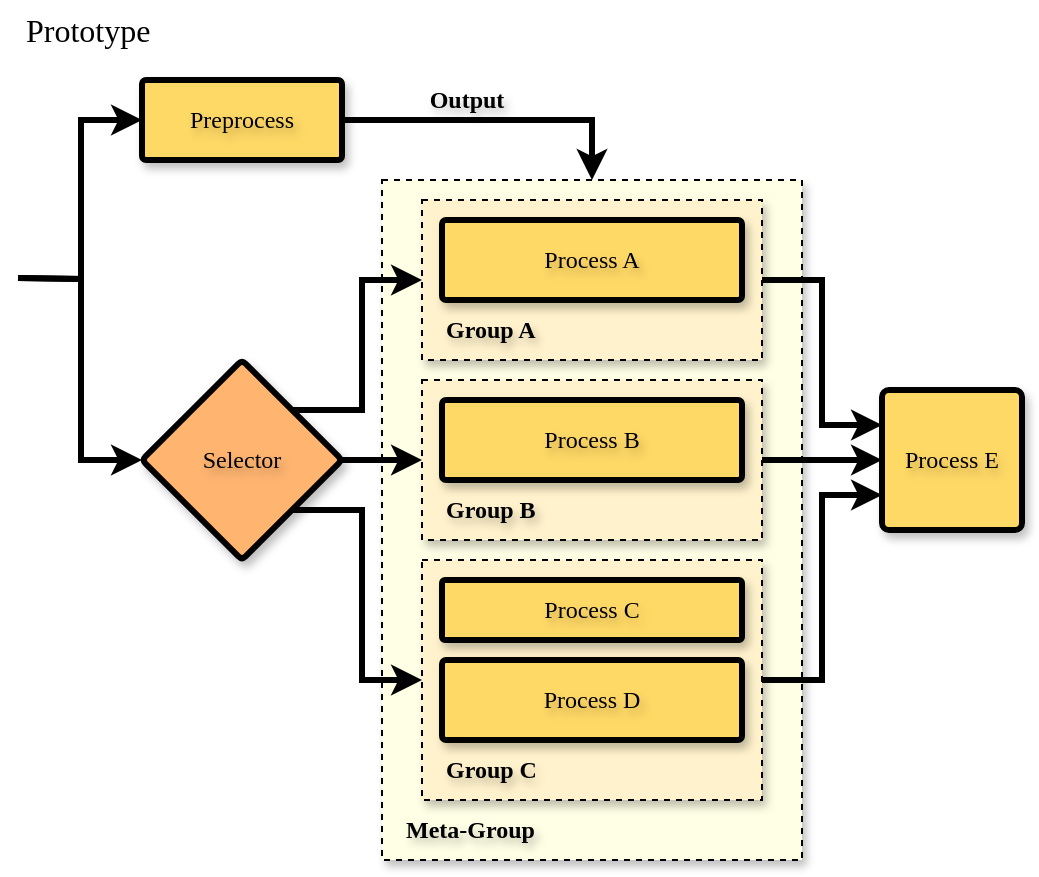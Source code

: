 <mxfile version="24.8.6">
  <diagram name="Page-1" id="NN9XoPNAxffE6Q33eM00">
    <mxGraphModel dx="549" dy="1873" grid="1" gridSize="10" guides="1" tooltips="1" connect="1" arrows="1" fold="1" page="1" pageScale="1" pageWidth="850" pageHeight="1100" math="0" shadow="0">
      <root>
        <mxCell id="0" />
        <mxCell id="1" parent="0" />
        <mxCell id="XFGla8eEuhmk0AoCdOkX-1" value="" style="rounded=0;whiteSpace=wrap;html=1;dashed=1;strokeWidth=1;fillColor=#FFFFE6;shadow=1;textShadow=0;" vertex="1" parent="1">
          <mxGeometry x="1062" y="130" width="210" height="340" as="geometry" />
        </mxCell>
        <mxCell id="XFGla8eEuhmk0AoCdOkX-2" style="edgeStyle=orthogonalEdgeStyle;shape=connector;rounded=0;hachureGap=4;orthogonalLoop=1;jettySize=auto;html=1;exitX=1;exitY=0.5;exitDx=0;exitDy=0;entryX=0;entryY=0.25;entryDx=0;entryDy=0;strokeColor=default;strokeWidth=3;align=center;verticalAlign=middle;fontFamily=Architects Daughter;fontSource=https%3A%2F%2Ffonts.googleapis.com%2Fcss%3Ffamily%3DArchitects%2BDaughter;fontSize=11;fontColor=default;labelBackgroundColor=default;endArrow=classic;" edge="1" parent="1" source="XFGla8eEuhmk0AoCdOkX-3" target="XFGla8eEuhmk0AoCdOkX-12">
          <mxGeometry relative="1" as="geometry" />
        </mxCell>
        <mxCell id="XFGla8eEuhmk0AoCdOkX-3" value="" style="rounded=0;whiteSpace=wrap;html=1;dashed=1;strokeWidth=1;fillColor=#FFF2CC;shadow=1;textShadow=0;" vertex="1" parent="1">
          <mxGeometry x="1082" y="140" width="170" height="80" as="geometry" />
        </mxCell>
        <mxCell id="XFGla8eEuhmk0AoCdOkX-4" value="&lt;font data-font-src=&quot;https://fonts.googleapis.com/css?family=Barlow&quot; face=&quot;Barlow&quot;&gt;Group A&lt;/font&gt;" style="text;html=1;align=left;verticalAlign=middle;whiteSpace=wrap;rounded=0;fontStyle=1;shadow=0;textShadow=1;" vertex="1" parent="1">
          <mxGeometry x="1092" y="190" width="90" height="30" as="geometry" />
        </mxCell>
        <mxCell id="XFGla8eEuhmk0AoCdOkX-5" style="edgeStyle=orthogonalEdgeStyle;shape=connector;rounded=0;hachureGap=4;orthogonalLoop=1;jettySize=auto;html=1;exitX=1;exitY=0.5;exitDx=0;exitDy=0;strokeColor=default;strokeWidth=3;align=center;verticalAlign=middle;fontFamily=Architects Daughter;fontSource=https%3A%2F%2Ffonts.googleapis.com%2Fcss%3Ffamily%3DArchitects%2BDaughter;fontSize=11;fontColor=default;labelBackgroundColor=default;endArrow=classic;" edge="1" parent="1" source="XFGla8eEuhmk0AoCdOkX-6" target="XFGla8eEuhmk0AoCdOkX-12">
          <mxGeometry relative="1" as="geometry" />
        </mxCell>
        <mxCell id="XFGla8eEuhmk0AoCdOkX-6" value="" style="rounded=0;whiteSpace=wrap;html=1;dashed=1;strokeWidth=1;fillColor=#FFF2CC;shadow=1;textShadow=0;" vertex="1" parent="1">
          <mxGeometry x="1082" y="230" width="170" height="80" as="geometry" />
        </mxCell>
        <mxCell id="XFGla8eEuhmk0AoCdOkX-7" value="&lt;font data-font-src=&quot;https://fonts.googleapis.com/css?family=Barlow&quot; face=&quot;Barlow&quot;&gt;Group B&lt;/font&gt;" style="text;html=1;align=left;verticalAlign=middle;whiteSpace=wrap;rounded=0;fontStyle=1;shadow=0;textShadow=1;" vertex="1" parent="1">
          <mxGeometry x="1092" y="280" width="90" height="30" as="geometry" />
        </mxCell>
        <mxCell id="XFGla8eEuhmk0AoCdOkX-8" style="edgeStyle=orthogonalEdgeStyle;shape=connector;rounded=0;hachureGap=4;orthogonalLoop=1;jettySize=auto;html=1;exitX=1;exitY=0.5;exitDx=0;exitDy=0;entryX=0;entryY=0.75;entryDx=0;entryDy=0;strokeColor=default;strokeWidth=3;align=center;verticalAlign=middle;fontFamily=Architects Daughter;fontSource=https%3A%2F%2Ffonts.googleapis.com%2Fcss%3Ffamily%3DArchitects%2BDaughter;fontSize=11;fontColor=default;labelBackgroundColor=default;endArrow=classic;" edge="1" parent="1" source="XFGla8eEuhmk0AoCdOkX-9" target="XFGla8eEuhmk0AoCdOkX-12">
          <mxGeometry relative="1" as="geometry" />
        </mxCell>
        <mxCell id="XFGla8eEuhmk0AoCdOkX-9" value="" style="rounded=0;whiteSpace=wrap;html=1;dashed=1;strokeWidth=1;fillColor=#FFF2CC;shadow=1;textShadow=0;" vertex="1" parent="1">
          <mxGeometry x="1082" y="320" width="170" height="120" as="geometry" />
        </mxCell>
        <mxCell id="XFGla8eEuhmk0AoCdOkX-10" value="&lt;div&gt;&lt;font data-font-src=&quot;https://fonts.googleapis.com/css?family=Barlow&quot; face=&quot;Barlow&quot;&gt;Process C&lt;/font&gt;&lt;/div&gt;" style="rounded=1;whiteSpace=wrap;html=1;strokeWidth=3;fillColor=#FFD966;shadow=1;textShadow=1;arcSize=5;" vertex="1" parent="1">
          <mxGeometry x="1092" y="330" width="150" height="30" as="geometry" />
        </mxCell>
        <mxCell id="XFGla8eEuhmk0AoCdOkX-11" value="&lt;font face=&quot;Barlow&quot;&gt;Process B&lt;/font&gt;" style="rounded=1;whiteSpace=wrap;html=1;strokeWidth=3;fillColor=#FFD966;shadow=1;textShadow=1;arcSize=5;" vertex="1" parent="1">
          <mxGeometry x="1092" y="240" width="150" height="40" as="geometry" />
        </mxCell>
        <mxCell id="XFGla8eEuhmk0AoCdOkX-12" value="&lt;div&gt;&lt;font data-font-src=&quot;https://fonts.googleapis.com/css?family=Barlow&quot; face=&quot;Barlow&quot;&gt;Process E&lt;/font&gt;&lt;/div&gt;" style="rounded=1;whiteSpace=wrap;html=1;strokeWidth=3;fillColor=#FFD966;shadow=1;textShadow=1;arcSize=5;" vertex="1" parent="1">
          <mxGeometry x="1312" y="235" width="70" height="70" as="geometry" />
        </mxCell>
        <mxCell id="XFGla8eEuhmk0AoCdOkX-13" value="&lt;div&gt;&lt;font face=&quot;Barlow&quot;&gt;Process D&lt;/font&gt;&lt;/div&gt;" style="rounded=1;whiteSpace=wrap;html=1;strokeWidth=3;fillColor=#FFD966;shadow=1;textShadow=1;arcSize=5;" vertex="1" parent="1">
          <mxGeometry x="1092" y="370" width="150" height="40" as="geometry" />
        </mxCell>
        <mxCell id="XFGla8eEuhmk0AoCdOkX-14" value="&lt;div&gt;&lt;font face=&quot;Barlow&quot;&gt;Process A&lt;/font&gt;&lt;/div&gt;" style="rounded=1;whiteSpace=wrap;html=1;strokeWidth=3;fillColor=#FFD966;shadow=1;textShadow=1;arcSize=5;glass=0;" vertex="1" parent="1">
          <mxGeometry x="1092" y="150" width="150" height="40" as="geometry" />
        </mxCell>
        <mxCell id="XFGla8eEuhmk0AoCdOkX-15" style="edgeStyle=orthogonalEdgeStyle;rounded=0;hachureGap=4;orthogonalLoop=1;jettySize=auto;html=1;exitX=1;exitY=1;exitDx=0;exitDy=0;entryX=0;entryY=0.5;entryDx=0;entryDy=0;fontFamily=Architects Daughter;fontSource=https%3A%2F%2Ffonts.googleapis.com%2Fcss%3Ffamily%3DArchitects%2BDaughter;strokeWidth=3;" edge="1" parent="1" source="XFGla8eEuhmk0AoCdOkX-18" target="XFGla8eEuhmk0AoCdOkX-9">
          <mxGeometry relative="1" as="geometry">
            <Array as="points">
              <mxPoint x="1052" y="295" />
              <mxPoint x="1052" y="380" />
            </Array>
          </mxGeometry>
        </mxCell>
        <mxCell id="XFGla8eEuhmk0AoCdOkX-16" style="edgeStyle=orthogonalEdgeStyle;shape=connector;rounded=0;hachureGap=4;orthogonalLoop=1;jettySize=auto;html=1;exitX=1;exitY=0.5;exitDx=0;exitDy=0;entryX=0;entryY=0.5;entryDx=0;entryDy=0;strokeColor=default;strokeWidth=3;align=center;verticalAlign=middle;fontFamily=Architects Daughter;fontSource=https%3A%2F%2Ffonts.googleapis.com%2Fcss%3Ffamily%3DArchitects%2BDaughter;fontSize=11;fontColor=default;labelBackgroundColor=default;endArrow=classic;" edge="1" parent="1" source="XFGla8eEuhmk0AoCdOkX-18" target="XFGla8eEuhmk0AoCdOkX-6">
          <mxGeometry relative="1" as="geometry" />
        </mxCell>
        <mxCell id="XFGla8eEuhmk0AoCdOkX-17" style="edgeStyle=orthogonalEdgeStyle;shape=connector;rounded=0;hachureGap=4;orthogonalLoop=1;jettySize=auto;html=1;exitX=1;exitY=0;exitDx=0;exitDy=0;entryX=0;entryY=0.5;entryDx=0;entryDy=0;strokeColor=default;strokeWidth=3;align=center;verticalAlign=middle;fontFamily=Architects Daughter;fontSource=https%3A%2F%2Ffonts.googleapis.com%2Fcss%3Ffamily%3DArchitects%2BDaughter;fontSize=11;fontColor=default;labelBackgroundColor=default;endArrow=classic;" edge="1" parent="1" source="XFGla8eEuhmk0AoCdOkX-18" target="XFGla8eEuhmk0AoCdOkX-3">
          <mxGeometry relative="1" as="geometry">
            <Array as="points">
              <mxPoint x="1052" y="245" />
              <mxPoint x="1052" y="180" />
            </Array>
          </mxGeometry>
        </mxCell>
        <mxCell id="XFGla8eEuhmk0AoCdOkX-18" value="&lt;font face=&quot;Barlow&quot;&gt;Selector&lt;/font&gt;" style="rhombus;whiteSpace=wrap;html=1;hachureGap=4;fontFamily=Helvetica;rounded=1;shadow=1;strokeColor=default;strokeWidth=3;align=center;verticalAlign=middle;arcSize=5;fontSize=12;fontColor=default;fillColor=#FFB570;textShadow=1;" vertex="1" parent="1">
          <mxGeometry x="942" y="220" width="100" height="100" as="geometry" />
        </mxCell>
        <mxCell id="XFGla8eEuhmk0AoCdOkX-19" value="&lt;font data-font-src=&quot;https://fonts.googleapis.com/css?family=Barlow&quot; face=&quot;Barlow&quot;&gt;Group C&lt;/font&gt;" style="text;html=1;align=left;verticalAlign=middle;whiteSpace=wrap;rounded=0;fontStyle=1;shadow=0;textShadow=1;" vertex="1" parent="1">
          <mxGeometry x="1092" y="410" width="90" height="30" as="geometry" />
        </mxCell>
        <mxCell id="XFGla8eEuhmk0AoCdOkX-20" value="&lt;font data-font-src=&quot;https://fonts.googleapis.com/css?family=Barlow&quot; face=&quot;Barlow&quot;&gt;Meta-Group&lt;/font&gt;" style="text;html=1;align=left;verticalAlign=middle;whiteSpace=wrap;rounded=0;fontStyle=1;shadow=0;textShadow=1;" vertex="1" parent="1">
          <mxGeometry x="1072" y="440" width="110" height="30" as="geometry" />
        </mxCell>
        <mxCell id="XFGla8eEuhmk0AoCdOkX-21" style="edgeStyle=orthogonalEdgeStyle;shape=connector;rounded=0;hachureGap=4;orthogonalLoop=1;jettySize=auto;html=1;exitX=1;exitY=0.5;exitDx=0;exitDy=0;entryX=0.5;entryY=0;entryDx=0;entryDy=0;strokeColor=default;strokeWidth=3;align=center;verticalAlign=middle;fontFamily=Architects Daughter;fontSource=https%3A%2F%2Ffonts.googleapis.com%2Fcss%3Ffamily%3DArchitects%2BDaughter;fontSize=11;fontColor=default;labelBackgroundColor=default;endArrow=classic;" edge="1" parent="1" source="XFGla8eEuhmk0AoCdOkX-25" target="XFGla8eEuhmk0AoCdOkX-1">
          <mxGeometry relative="1" as="geometry">
            <mxPoint x="992" y="100" as="sourcePoint" />
          </mxGeometry>
        </mxCell>
        <mxCell id="XFGla8eEuhmk0AoCdOkX-22" value="&lt;font face=&quot;Barlow&quot; data-font-src=&quot;https://fonts.googleapis.com/css?family=Barlow&quot;&gt;Output&lt;/font&gt;" style="text;html=1;align=center;verticalAlign=middle;whiteSpace=wrap;rounded=0;fontStyle=1;shadow=0;textShadow=1;" vertex="1" parent="1">
          <mxGeometry x="1042" y="80" width="125" height="20" as="geometry" />
        </mxCell>
        <mxCell id="XFGla8eEuhmk0AoCdOkX-23" style="edgeStyle=orthogonalEdgeStyle;shape=connector;rounded=0;hachureGap=4;orthogonalLoop=1;jettySize=auto;html=1;exitX=1;exitY=0.5;exitDx=0;exitDy=0;entryX=0;entryY=0.5;entryDx=0;entryDy=0;strokeColor=default;strokeWidth=3;align=center;verticalAlign=middle;fontFamily=Architects Daughter;fontSource=https%3A%2F%2Ffonts.googleapis.com%2Fcss%3Ffamily%3DArchitects%2BDaughter;fontSize=11;fontColor=default;labelBackgroundColor=default;endArrow=classic;" edge="1" parent="1" target="XFGla8eEuhmk0AoCdOkX-18">
          <mxGeometry relative="1" as="geometry">
            <mxPoint x="880" y="179" as="sourcePoint" />
          </mxGeometry>
        </mxCell>
        <mxCell id="XFGla8eEuhmk0AoCdOkX-24" style="edgeStyle=orthogonalEdgeStyle;shape=connector;rounded=0;hachureGap=4;orthogonalLoop=1;jettySize=auto;html=1;exitX=1;exitY=0.5;exitDx=0;exitDy=0;entryX=0;entryY=0.5;entryDx=0;entryDy=0;strokeColor=default;strokeWidth=3;align=center;verticalAlign=middle;fontFamily=Architects Daughter;fontSource=https%3A%2F%2Ffonts.googleapis.com%2Fcss%3Ffamily%3DArchitects%2BDaughter;fontSize=11;fontColor=default;labelBackgroundColor=default;endArrow=classic;" edge="1" parent="1" target="XFGla8eEuhmk0AoCdOkX-25">
          <mxGeometry relative="1" as="geometry">
            <mxPoint x="942" y="150" as="targetPoint" />
            <mxPoint x="880" y="179" as="sourcePoint" />
          </mxGeometry>
        </mxCell>
        <mxCell id="XFGla8eEuhmk0AoCdOkX-25" value="&lt;div&gt;&lt;font data-font-src=&quot;https://fonts.googleapis.com/css?family=Barlow&quot; face=&quot;Barlow&quot;&gt;Preprocess&lt;/font&gt;&lt;/div&gt;" style="rounded=1;whiteSpace=wrap;html=1;strokeWidth=3;fillColor=#FFD966;shadow=1;textShadow=1;arcSize=5;" vertex="1" parent="1">
          <mxGeometry x="942" y="80" width="100" height="40" as="geometry" />
        </mxCell>
        <mxCell id="XFGla8eEuhmk0AoCdOkX-26" value="&lt;font data-font-src=&quot;https://fonts.googleapis.com/css?family=Barlow&quot; face=&quot;Barlow&quot; style=&quot;font-size: 16px;&quot;&gt;Prototype&lt;/font&gt;" style="text;html=1;align=left;verticalAlign=middle;whiteSpace=wrap;rounded=0;fontFamily=Helvetica;fontSize=11;fontColor=default;labelBackgroundColor=none;" vertex="1" parent="1">
          <mxGeometry x="882" y="40" width="280" height="30" as="geometry" />
        </mxCell>
      </root>
    </mxGraphModel>
  </diagram>
</mxfile>
